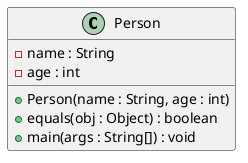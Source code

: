 @startuml
class Person {
    - name : String
    - age : int
    + Person(name : String, age : int)
    + equals(obj : Object) : boolean
    + main(args : String[]) : void
}
@enduml